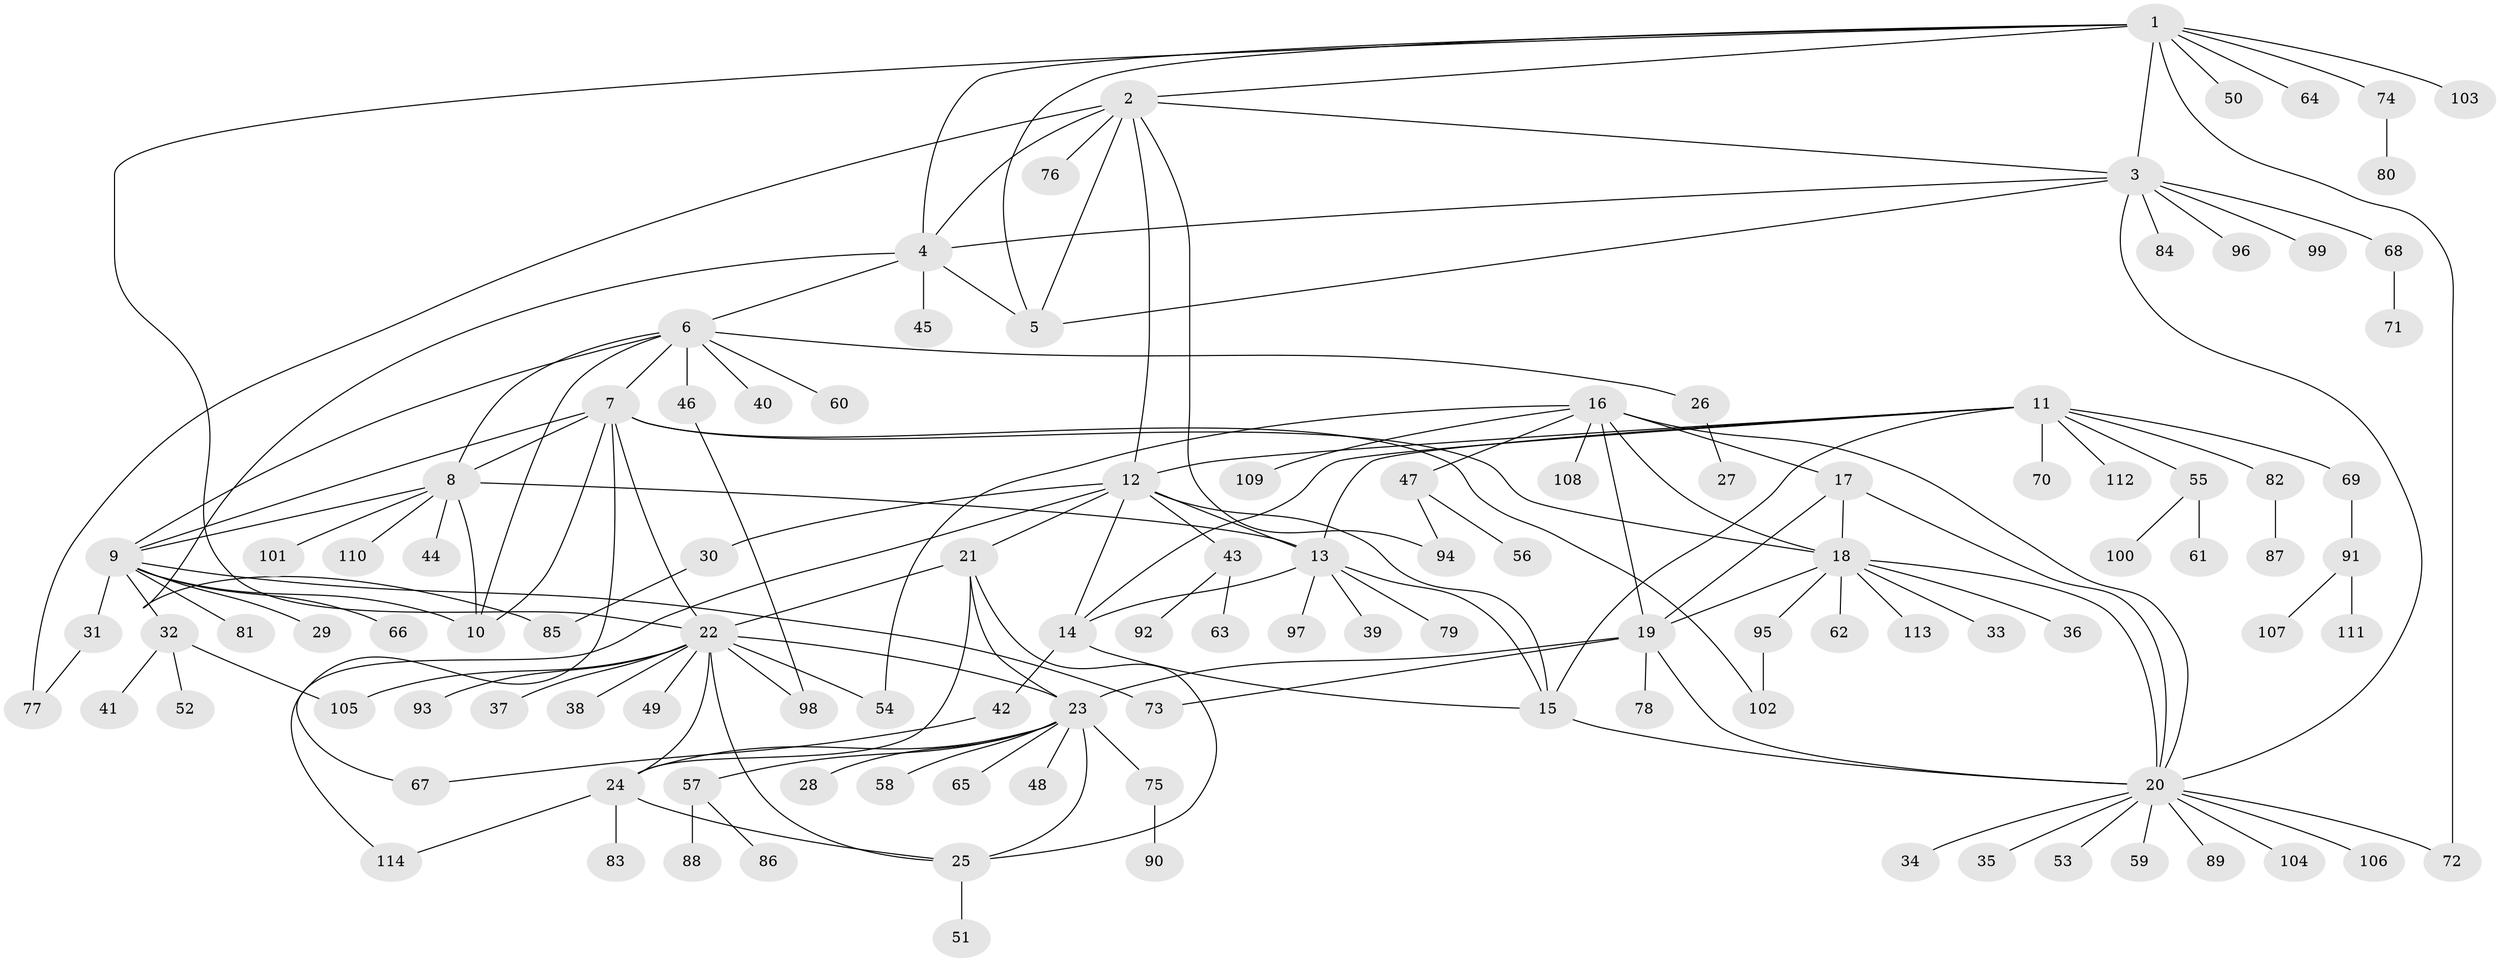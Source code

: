 // coarse degree distribution, {9: 0.044444444444444446, 8: 0.011111111111111112, 7: 0.022222222222222223, 4: 0.044444444444444446, 14: 0.011111111111111112, 6: 0.022222222222222223, 11: 0.011111111111111112, 15: 0.011111111111111112, 13: 0.011111111111111112, 10: 0.011111111111111112, 1: 0.5888888888888889, 2: 0.18888888888888888, 3: 0.022222222222222223}
// Generated by graph-tools (version 1.1) at 2025/52/02/27/25 19:52:16]
// undirected, 114 vertices, 160 edges
graph export_dot {
graph [start="1"]
  node [color=gray90,style=filled];
  1;
  2;
  3;
  4;
  5;
  6;
  7;
  8;
  9;
  10;
  11;
  12;
  13;
  14;
  15;
  16;
  17;
  18;
  19;
  20;
  21;
  22;
  23;
  24;
  25;
  26;
  27;
  28;
  29;
  30;
  31;
  32;
  33;
  34;
  35;
  36;
  37;
  38;
  39;
  40;
  41;
  42;
  43;
  44;
  45;
  46;
  47;
  48;
  49;
  50;
  51;
  52;
  53;
  54;
  55;
  56;
  57;
  58;
  59;
  60;
  61;
  62;
  63;
  64;
  65;
  66;
  67;
  68;
  69;
  70;
  71;
  72;
  73;
  74;
  75;
  76;
  77;
  78;
  79;
  80;
  81;
  82;
  83;
  84;
  85;
  86;
  87;
  88;
  89;
  90;
  91;
  92;
  93;
  94;
  95;
  96;
  97;
  98;
  99;
  100;
  101;
  102;
  103;
  104;
  105;
  106;
  107;
  108;
  109;
  110;
  111;
  112;
  113;
  114;
  1 -- 2;
  1 -- 3;
  1 -- 4;
  1 -- 5;
  1 -- 22;
  1 -- 50;
  1 -- 64;
  1 -- 72;
  1 -- 74;
  1 -- 103;
  2 -- 3;
  2 -- 4;
  2 -- 5;
  2 -- 12;
  2 -- 76;
  2 -- 77;
  2 -- 94;
  3 -- 4;
  3 -- 5;
  3 -- 20;
  3 -- 68;
  3 -- 84;
  3 -- 96;
  3 -- 99;
  4 -- 5;
  4 -- 6;
  4 -- 45;
  4 -- 85;
  6 -- 7;
  6 -- 8;
  6 -- 9;
  6 -- 10;
  6 -- 26;
  6 -- 40;
  6 -- 46;
  6 -- 60;
  7 -- 8;
  7 -- 9;
  7 -- 10;
  7 -- 18;
  7 -- 22;
  7 -- 67;
  7 -- 102;
  8 -- 9;
  8 -- 10;
  8 -- 13;
  8 -- 44;
  8 -- 101;
  8 -- 110;
  9 -- 10;
  9 -- 29;
  9 -- 31;
  9 -- 32;
  9 -- 66;
  9 -- 73;
  9 -- 81;
  11 -- 12;
  11 -- 13;
  11 -- 14;
  11 -- 15;
  11 -- 55;
  11 -- 69;
  11 -- 70;
  11 -- 82;
  11 -- 112;
  12 -- 13;
  12 -- 14;
  12 -- 15;
  12 -- 21;
  12 -- 30;
  12 -- 43;
  12 -- 114;
  13 -- 14;
  13 -- 15;
  13 -- 39;
  13 -- 79;
  13 -- 97;
  14 -- 15;
  14 -- 42;
  15 -- 20;
  16 -- 17;
  16 -- 18;
  16 -- 19;
  16 -- 20;
  16 -- 47;
  16 -- 54;
  16 -- 108;
  16 -- 109;
  17 -- 18;
  17 -- 19;
  17 -- 20;
  18 -- 19;
  18 -- 20;
  18 -- 33;
  18 -- 36;
  18 -- 62;
  18 -- 95;
  18 -- 113;
  19 -- 20;
  19 -- 23;
  19 -- 73;
  19 -- 78;
  20 -- 34;
  20 -- 35;
  20 -- 53;
  20 -- 59;
  20 -- 72;
  20 -- 89;
  20 -- 104;
  20 -- 106;
  21 -- 22;
  21 -- 23;
  21 -- 24;
  21 -- 25;
  22 -- 23;
  22 -- 24;
  22 -- 25;
  22 -- 37;
  22 -- 38;
  22 -- 49;
  22 -- 54;
  22 -- 93;
  22 -- 98;
  22 -- 105;
  23 -- 24;
  23 -- 25;
  23 -- 28;
  23 -- 48;
  23 -- 57;
  23 -- 58;
  23 -- 65;
  23 -- 75;
  24 -- 25;
  24 -- 83;
  24 -- 114;
  25 -- 51;
  26 -- 27;
  30 -- 85;
  31 -- 77;
  32 -- 41;
  32 -- 52;
  32 -- 105;
  42 -- 67;
  43 -- 63;
  43 -- 92;
  46 -- 98;
  47 -- 56;
  47 -- 94;
  55 -- 61;
  55 -- 100;
  57 -- 86;
  57 -- 88;
  68 -- 71;
  69 -- 91;
  74 -- 80;
  75 -- 90;
  82 -- 87;
  91 -- 107;
  91 -- 111;
  95 -- 102;
}

